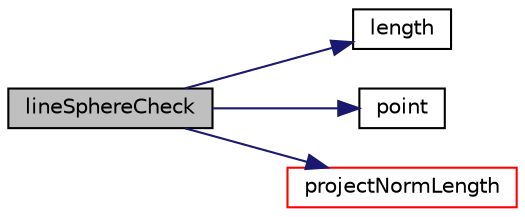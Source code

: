 digraph "lineSphereCheck"
{
 // LATEX_PDF_SIZE
  edge [fontname="Helvetica",fontsize="10",labelfontname="Helvetica",labelfontsize="10"];
  node [fontname="Helvetica",fontsize="10",shape=record];
  rankdir="LR";
  Node1 [label="lineSphereCheck",height=0.2,width=0.4,color="black", fillcolor="grey75", style="filled", fontcolor="black",tooltip=" "];
  Node1 -> Node2 [color="midnightblue",fontsize="10",style="solid",fontname="Helvetica"];
  Node2 [label="length",height=0.2,width=0.4,color="black", fillcolor="white", style="filled",URL="$tripleFwd_8hpp.html#ae1449f1d56abab2ec4d0f00b685fc478",tooltip=" "];
  Node1 -> Node3 [color="midnightblue",fontsize="10",style="solid",fontname="Helvetica"];
  Node3 [label="point",height=0.2,width=0.4,color="black", fillcolor="white", style="filled",URL="$structpFlow_1_1sphTriInteraction_1_1pLine.html#a6e9513d0b6634e97d81f0d7a3595248a",tooltip=" "];
  Node1 -> Node4 [color="midnightblue",fontsize="10",style="solid",fontname="Helvetica"];
  Node4 [label="projectNormLength",height=0.2,width=0.4,color="red", fillcolor="white", style="filled",URL="$structpFlow_1_1sphTriInteraction_1_1pLine.html#aae66a491cb295819647c4f34d23c7453",tooltip=" "];
}
